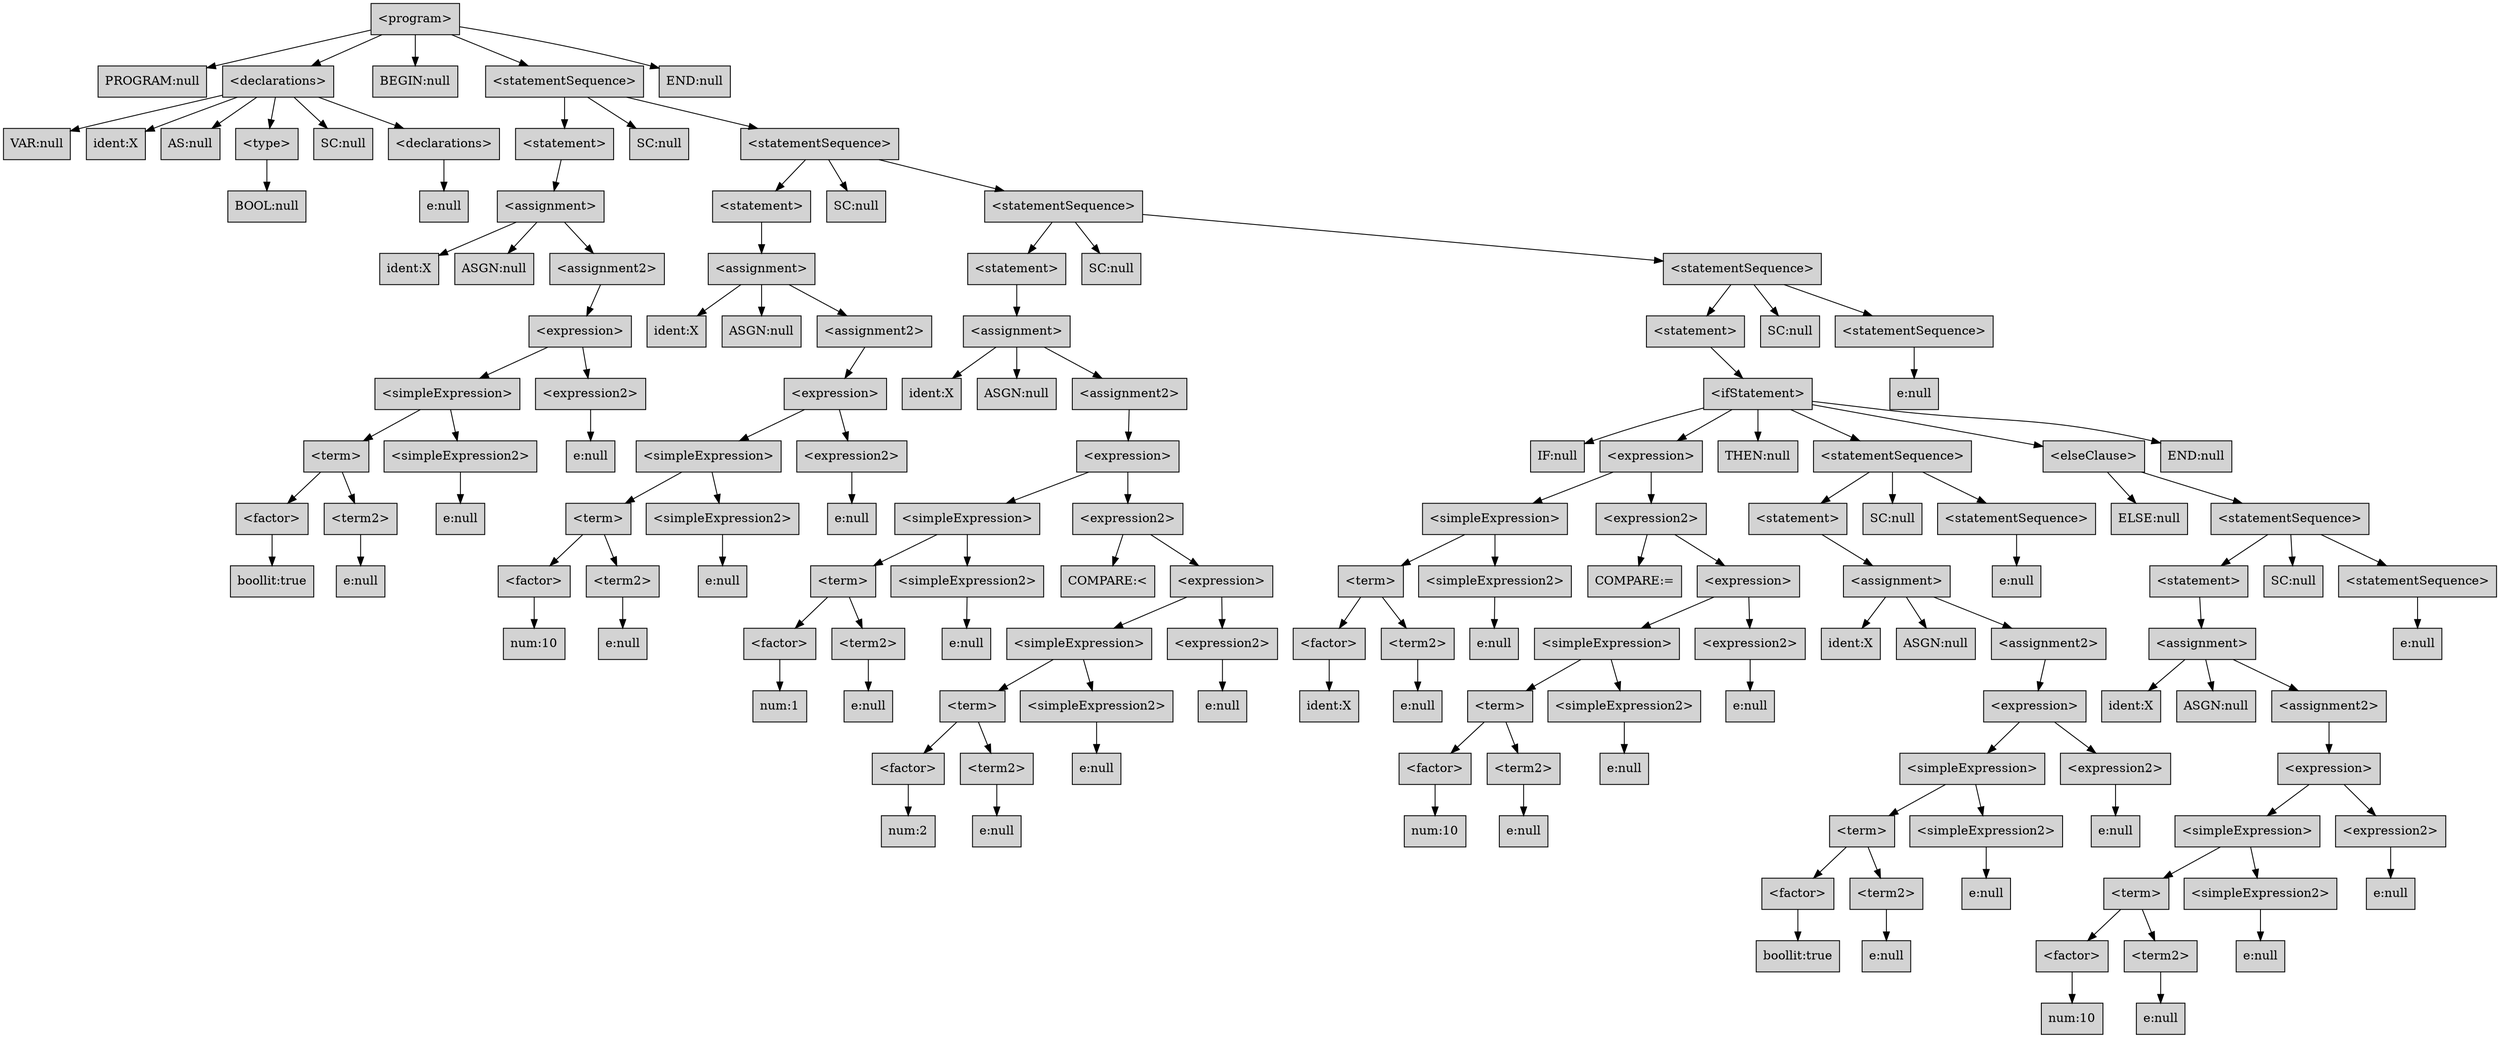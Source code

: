 digraph tl12Ast {
ordering=out;
node [shape = box, style = filled, fillcolor="white"]
n1 [label="<program>",fillcolor="/x11/lightgrey",shape=box]
n2 [label="PROGRAM:null",fillcolor="/x11/lightgrey",shape=box]
n1 -> n2
n3 [label="<declarations>",fillcolor="/x11/lightgrey",shape=box]
n1 -> n3
n4 [label="VAR:null",fillcolor="/x11/lightgrey",shape=box]
n3 -> n4
n5 [label="ident:X",fillcolor="/x11/lightgrey",shape=box]
n3 -> n5
n6 [label="AS:null",fillcolor="/x11/lightgrey",shape=box]
n3 -> n6
n7 [label="<type>",fillcolor="/x11/lightgrey",shape=box]
n3 -> n7
n8 [label="BOOL:null",fillcolor="/x11/lightgrey",shape=box]
n7 -> n8
n9 [label="SC:null",fillcolor="/x11/lightgrey",shape=box]
n3 -> n9
n10 [label="<declarations>",fillcolor="/x11/lightgrey",shape=box]
n3 -> n10
n11 [label="e:null",fillcolor="/x11/lightgrey",shape=box]
n10 -> n11
n12 [label="BEGIN:null",fillcolor="/x11/lightgrey",shape=box]
n1 -> n12
n13 [label="<statementSequence>",fillcolor="/x11/lightgrey",shape=box]
n1 -> n13
n14 [label="<statement>",fillcolor="/x11/lightgrey",shape=box]
n13 -> n14
n15 [label="<assignment>",fillcolor="/x11/lightgrey",shape=box]
n14 -> n15
n16 [label="ident:X",fillcolor="/x11/lightgrey",shape=box]
n15 -> n16
n17 [label="ASGN:null",fillcolor="/x11/lightgrey",shape=box]
n15 -> n17
n18 [label="<assignment2>",fillcolor="/x11/lightgrey",shape=box]
n15 -> n18
n19 [label="<expression>",fillcolor="/x11/lightgrey",shape=box]
n18 -> n19
n20 [label="<simpleExpression>",fillcolor="/x11/lightgrey",shape=box]
n19 -> n20
n21 [label="<term>",fillcolor="/x11/lightgrey",shape=box]
n20 -> n21
n22 [label="<factor>",fillcolor="/x11/lightgrey",shape=box]
n21 -> n22
n23 [label="boollit:true",fillcolor="/x11/lightgrey",shape=box]
n22 -> n23
n24 [label="<term2>",fillcolor="/x11/lightgrey",shape=box]
n21 -> n24
n25 [label="e:null",fillcolor="/x11/lightgrey",shape=box]
n24 -> n25
n26 [label="<simpleExpression2>",fillcolor="/x11/lightgrey",shape=box]
n20 -> n26
n27 [label="e:null",fillcolor="/x11/lightgrey",shape=box]
n26 -> n27
n28 [label="<expression2>",fillcolor="/x11/lightgrey",shape=box]
n19 -> n28
n29 [label="e:null",fillcolor="/x11/lightgrey",shape=box]
n28 -> n29
n30 [label="SC:null",fillcolor="/x11/lightgrey",shape=box]
n13 -> n30
n31 [label="<statementSequence>",fillcolor="/x11/lightgrey",shape=box]
n13 -> n31
n32 [label="<statement>",fillcolor="/x11/lightgrey",shape=box]
n31 -> n32
n33 [label="<assignment>",fillcolor="/x11/lightgrey",shape=box]
n32 -> n33
n34 [label="ident:X",fillcolor="/x11/lightgrey",shape=box]
n33 -> n34
n35 [label="ASGN:null",fillcolor="/x11/lightgrey",shape=box]
n33 -> n35
n36 [label="<assignment2>",fillcolor="/x11/lightgrey",shape=box]
n33 -> n36
n37 [label="<expression>",fillcolor="/x11/lightgrey",shape=box]
n36 -> n37
n38 [label="<simpleExpression>",fillcolor="/x11/lightgrey",shape=box]
n37 -> n38
n39 [label="<term>",fillcolor="/x11/lightgrey",shape=box]
n38 -> n39
n40 [label="<factor>",fillcolor="/x11/lightgrey",shape=box]
n39 -> n40
n41 [label="num:10",fillcolor="/x11/lightgrey",shape=box]
n40 -> n41
n42 [label="<term2>",fillcolor="/x11/lightgrey",shape=box]
n39 -> n42
n43 [label="e:null",fillcolor="/x11/lightgrey",shape=box]
n42 -> n43
n44 [label="<simpleExpression2>",fillcolor="/x11/lightgrey",shape=box]
n38 -> n44
n45 [label="e:null",fillcolor="/x11/lightgrey",shape=box]
n44 -> n45
n46 [label="<expression2>",fillcolor="/x11/lightgrey",shape=box]
n37 -> n46
n47 [label="e:null",fillcolor="/x11/lightgrey",shape=box]
n46 -> n47
n48 [label="SC:null",fillcolor="/x11/lightgrey",shape=box]
n31 -> n48
n49 [label="<statementSequence>",fillcolor="/x11/lightgrey",shape=box]
n31 -> n49
n50 [label="<statement>",fillcolor="/x11/lightgrey",shape=box]
n49 -> n50
n51 [label="<assignment>",fillcolor="/x11/lightgrey",shape=box]
n50 -> n51
n52 [label="ident:X",fillcolor="/x11/lightgrey",shape=box]
n51 -> n52
n53 [label="ASGN:null",fillcolor="/x11/lightgrey",shape=box]
n51 -> n53
n54 [label="<assignment2>",fillcolor="/x11/lightgrey",shape=box]
n51 -> n54
n55 [label="<expression>",fillcolor="/x11/lightgrey",shape=box]
n54 -> n55
n56 [label="<simpleExpression>",fillcolor="/x11/lightgrey",shape=box]
n55 -> n56
n57 [label="<term>",fillcolor="/x11/lightgrey",shape=box]
n56 -> n57
n58 [label="<factor>",fillcolor="/x11/lightgrey",shape=box]
n57 -> n58
n59 [label="num:1",fillcolor="/x11/lightgrey",shape=box]
n58 -> n59
n60 [label="<term2>",fillcolor="/x11/lightgrey",shape=box]
n57 -> n60
n61 [label="e:null",fillcolor="/x11/lightgrey",shape=box]
n60 -> n61
n62 [label="<simpleExpression2>",fillcolor="/x11/lightgrey",shape=box]
n56 -> n62
n63 [label="e:null",fillcolor="/x11/lightgrey",shape=box]
n62 -> n63
n64 [label="<expression2>",fillcolor="/x11/lightgrey",shape=box]
n55 -> n64
n65 [label="COMPARE:<",fillcolor="/x11/lightgrey",shape=box]
n64 -> n65
n66 [label="<expression>",fillcolor="/x11/lightgrey",shape=box]
n64 -> n66
n67 [label="<simpleExpression>",fillcolor="/x11/lightgrey",shape=box]
n66 -> n67
n68 [label="<term>",fillcolor="/x11/lightgrey",shape=box]
n67 -> n68
n69 [label="<factor>",fillcolor="/x11/lightgrey",shape=box]
n68 -> n69
n70 [label="num:2",fillcolor="/x11/lightgrey",shape=box]
n69 -> n70
n71 [label="<term2>",fillcolor="/x11/lightgrey",shape=box]
n68 -> n71
n72 [label="e:null",fillcolor="/x11/lightgrey",shape=box]
n71 -> n72
n73 [label="<simpleExpression2>",fillcolor="/x11/lightgrey",shape=box]
n67 -> n73
n74 [label="e:null",fillcolor="/x11/lightgrey",shape=box]
n73 -> n74
n75 [label="<expression2>",fillcolor="/x11/lightgrey",shape=box]
n66 -> n75
n76 [label="e:null",fillcolor="/x11/lightgrey",shape=box]
n75 -> n76
n77 [label="SC:null",fillcolor="/x11/lightgrey",shape=box]
n49 -> n77
n78 [label="<statementSequence>",fillcolor="/x11/lightgrey",shape=box]
n49 -> n78
n79 [label="<statement>",fillcolor="/x11/lightgrey",shape=box]
n78 -> n79
n80 [label="<ifStatement>",fillcolor="/x11/lightgrey",shape=box]
n79 -> n80
n81 [label="IF:null",fillcolor="/x11/lightgrey",shape=box]
n80 -> n81
n82 [label="<expression>",fillcolor="/x11/lightgrey",shape=box]
n80 -> n82
n83 [label="<simpleExpression>",fillcolor="/x11/lightgrey",shape=box]
n82 -> n83
n84 [label="<term>",fillcolor="/x11/lightgrey",shape=box]
n83 -> n84
n85 [label="<factor>",fillcolor="/x11/lightgrey",shape=box]
n84 -> n85
n86 [label="ident:X",fillcolor="/x11/lightgrey",shape=box]
n85 -> n86
n87 [label="<term2>",fillcolor="/x11/lightgrey",shape=box]
n84 -> n87
n88 [label="e:null",fillcolor="/x11/lightgrey",shape=box]
n87 -> n88
n89 [label="<simpleExpression2>",fillcolor="/x11/lightgrey",shape=box]
n83 -> n89
n90 [label="e:null",fillcolor="/x11/lightgrey",shape=box]
n89 -> n90
n91 [label="<expression2>",fillcolor="/x11/lightgrey",shape=box]
n82 -> n91
n92 [label="COMPARE:=",fillcolor="/x11/lightgrey",shape=box]
n91 -> n92
n93 [label="<expression>",fillcolor="/x11/lightgrey",shape=box]
n91 -> n93
n94 [label="<simpleExpression>",fillcolor="/x11/lightgrey",shape=box]
n93 -> n94
n95 [label="<term>",fillcolor="/x11/lightgrey",shape=box]
n94 -> n95
n96 [label="<factor>",fillcolor="/x11/lightgrey",shape=box]
n95 -> n96
n97 [label="num:10",fillcolor="/x11/lightgrey",shape=box]
n96 -> n97
n98 [label="<term2>",fillcolor="/x11/lightgrey",shape=box]
n95 -> n98
n99 [label="e:null",fillcolor="/x11/lightgrey",shape=box]
n98 -> n99
n100 [label="<simpleExpression2>",fillcolor="/x11/lightgrey",shape=box]
n94 -> n100
n101 [label="e:null",fillcolor="/x11/lightgrey",shape=box]
n100 -> n101
n102 [label="<expression2>",fillcolor="/x11/lightgrey",shape=box]
n93 -> n102
n103 [label="e:null",fillcolor="/x11/lightgrey",shape=box]
n102 -> n103
n104 [label="THEN:null",fillcolor="/x11/lightgrey",shape=box]
n80 -> n104
n105 [label="<statementSequence>",fillcolor="/x11/lightgrey",shape=box]
n80 -> n105
n106 [label="<statement>",fillcolor="/x11/lightgrey",shape=box]
n105 -> n106
n107 [label="<assignment>",fillcolor="/x11/lightgrey",shape=box]
n106 -> n107
n108 [label="ident:X",fillcolor="/x11/lightgrey",shape=box]
n107 -> n108
n109 [label="ASGN:null",fillcolor="/x11/lightgrey",shape=box]
n107 -> n109
n110 [label="<assignment2>",fillcolor="/x11/lightgrey",shape=box]
n107 -> n110
n111 [label="<expression>",fillcolor="/x11/lightgrey",shape=box]
n110 -> n111
n112 [label="<simpleExpression>",fillcolor="/x11/lightgrey",shape=box]
n111 -> n112
n113 [label="<term>",fillcolor="/x11/lightgrey",shape=box]
n112 -> n113
n114 [label="<factor>",fillcolor="/x11/lightgrey",shape=box]
n113 -> n114
n115 [label="boollit:true",fillcolor="/x11/lightgrey",shape=box]
n114 -> n115
n116 [label="<term2>",fillcolor="/x11/lightgrey",shape=box]
n113 -> n116
n117 [label="e:null",fillcolor="/x11/lightgrey",shape=box]
n116 -> n117
n118 [label="<simpleExpression2>",fillcolor="/x11/lightgrey",shape=box]
n112 -> n118
n119 [label="e:null",fillcolor="/x11/lightgrey",shape=box]
n118 -> n119
n120 [label="<expression2>",fillcolor="/x11/lightgrey",shape=box]
n111 -> n120
n121 [label="e:null",fillcolor="/x11/lightgrey",shape=box]
n120 -> n121
n122 [label="SC:null",fillcolor="/x11/lightgrey",shape=box]
n105 -> n122
n123 [label="<statementSequence>",fillcolor="/x11/lightgrey",shape=box]
n105 -> n123
n124 [label="e:null",fillcolor="/x11/lightgrey",shape=box]
n123 -> n124
n125 [label="<elseClause>",fillcolor="/x11/lightgrey",shape=box]
n80 -> n125
n126 [label="ELSE:null",fillcolor="/x11/lightgrey",shape=box]
n125 -> n126
n127 [label="<statementSequence>",fillcolor="/x11/lightgrey",shape=box]
n125 -> n127
n128 [label="<statement>",fillcolor="/x11/lightgrey",shape=box]
n127 -> n128
n129 [label="<assignment>",fillcolor="/x11/lightgrey",shape=box]
n128 -> n129
n130 [label="ident:X",fillcolor="/x11/lightgrey",shape=box]
n129 -> n130
n131 [label="ASGN:null",fillcolor="/x11/lightgrey",shape=box]
n129 -> n131
n132 [label="<assignment2>",fillcolor="/x11/lightgrey",shape=box]
n129 -> n132
n133 [label="<expression>",fillcolor="/x11/lightgrey",shape=box]
n132 -> n133
n134 [label="<simpleExpression>",fillcolor="/x11/lightgrey",shape=box]
n133 -> n134
n135 [label="<term>",fillcolor="/x11/lightgrey",shape=box]
n134 -> n135
n136 [label="<factor>",fillcolor="/x11/lightgrey",shape=box]
n135 -> n136
n137 [label="num:10",fillcolor="/x11/lightgrey",shape=box]
n136 -> n137
n138 [label="<term2>",fillcolor="/x11/lightgrey",shape=box]
n135 -> n138
n139 [label="e:null",fillcolor="/x11/lightgrey",shape=box]
n138 -> n139
n140 [label="<simpleExpression2>",fillcolor="/x11/lightgrey",shape=box]
n134 -> n140
n141 [label="e:null",fillcolor="/x11/lightgrey",shape=box]
n140 -> n141
n142 [label="<expression2>",fillcolor="/x11/lightgrey",shape=box]
n133 -> n142
n143 [label="e:null",fillcolor="/x11/lightgrey",shape=box]
n142 -> n143
n144 [label="SC:null",fillcolor="/x11/lightgrey",shape=box]
n127 -> n144
n145 [label="<statementSequence>",fillcolor="/x11/lightgrey",shape=box]
n127 -> n145
n146 [label="e:null",fillcolor="/x11/lightgrey",shape=box]
n145 -> n146
n147 [label="END:null",fillcolor="/x11/lightgrey",shape=box]
n80 -> n147
n148 [label="SC:null",fillcolor="/x11/lightgrey",shape=box]
n78 -> n148
n149 [label="<statementSequence>",fillcolor="/x11/lightgrey",shape=box]
n78 -> n149
n150 [label="e:null",fillcolor="/x11/lightgrey",shape=box]
n149 -> n150
n151 [label="END:null",fillcolor="/x11/lightgrey",shape=box]
n1 -> n151

}
